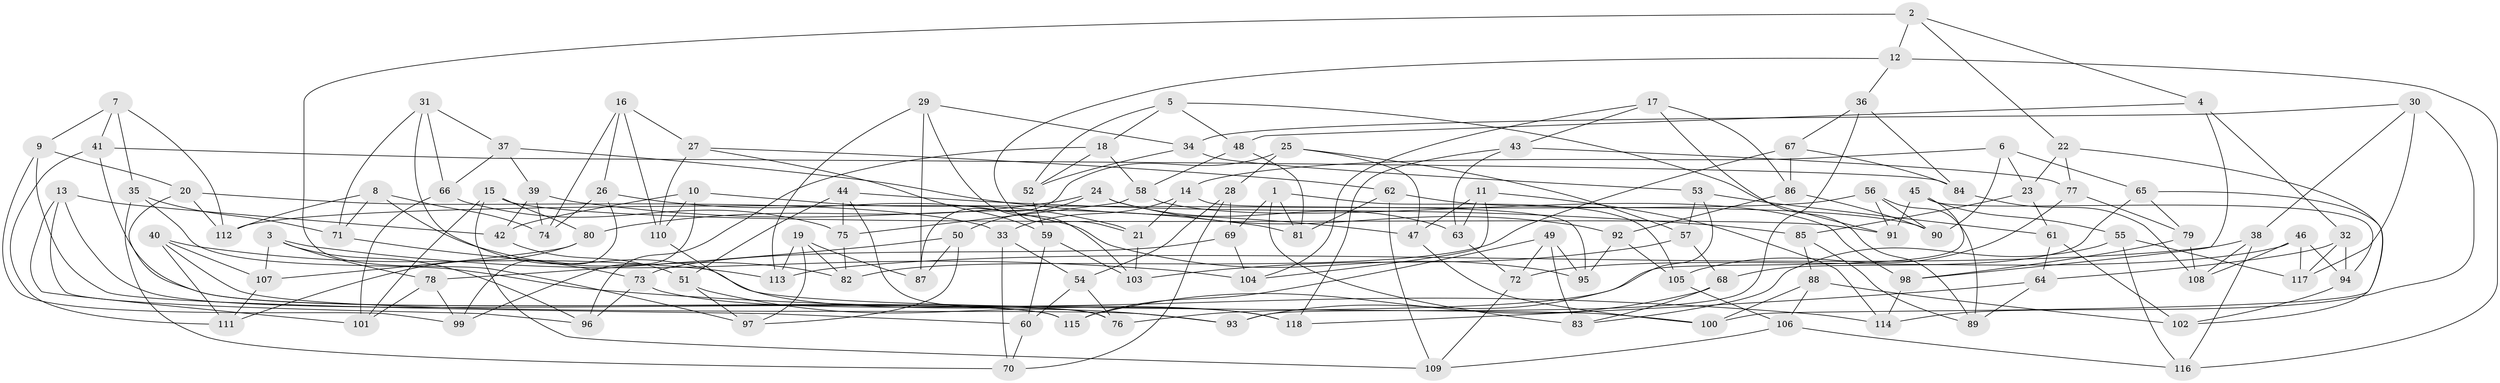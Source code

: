 // Generated by graph-tools (version 1.1) at 2025/50/03/09/25 03:50:47]
// undirected, 118 vertices, 236 edges
graph export_dot {
graph [start="1"]
  node [color=gray90,style=filled];
  1;
  2;
  3;
  4;
  5;
  6;
  7;
  8;
  9;
  10;
  11;
  12;
  13;
  14;
  15;
  16;
  17;
  18;
  19;
  20;
  21;
  22;
  23;
  24;
  25;
  26;
  27;
  28;
  29;
  30;
  31;
  32;
  33;
  34;
  35;
  36;
  37;
  38;
  39;
  40;
  41;
  42;
  43;
  44;
  45;
  46;
  47;
  48;
  49;
  50;
  51;
  52;
  53;
  54;
  55;
  56;
  57;
  58;
  59;
  60;
  61;
  62;
  63;
  64;
  65;
  66;
  67;
  68;
  69;
  70;
  71;
  72;
  73;
  74;
  75;
  76;
  77;
  78;
  79;
  80;
  81;
  82;
  83;
  84;
  85;
  86;
  87;
  88;
  89;
  90;
  91;
  92;
  93;
  94;
  95;
  96;
  97;
  98;
  99;
  100;
  101;
  102;
  103;
  104;
  105;
  106;
  107;
  108;
  109;
  110;
  111;
  112;
  113;
  114;
  115;
  116;
  117;
  118;
  1 -- 105;
  1 -- 69;
  1 -- 83;
  1 -- 81;
  2 -- 22;
  2 -- 97;
  2 -- 12;
  2 -- 4;
  3 -- 107;
  3 -- 104;
  3 -- 96;
  3 -- 78;
  4 -- 48;
  4 -- 32;
  4 -- 98;
  5 -- 91;
  5 -- 18;
  5 -- 52;
  5 -- 48;
  6 -- 14;
  6 -- 90;
  6 -- 23;
  6 -- 65;
  7 -- 35;
  7 -- 9;
  7 -- 41;
  7 -- 112;
  8 -- 71;
  8 -- 82;
  8 -- 74;
  8 -- 112;
  9 -- 99;
  9 -- 60;
  9 -- 20;
  10 -- 99;
  10 -- 110;
  10 -- 21;
  10 -- 42;
  11 -- 47;
  11 -- 104;
  11 -- 63;
  11 -- 114;
  12 -- 116;
  12 -- 21;
  12 -- 36;
  13 -- 96;
  13 -- 42;
  13 -- 101;
  13 -- 115;
  14 -- 95;
  14 -- 33;
  14 -- 21;
  15 -- 101;
  15 -- 91;
  15 -- 80;
  15 -- 109;
  16 -- 74;
  16 -- 110;
  16 -- 26;
  16 -- 27;
  17 -- 86;
  17 -- 104;
  17 -- 43;
  17 -- 89;
  18 -- 58;
  18 -- 52;
  18 -- 96;
  19 -- 82;
  19 -- 97;
  19 -- 113;
  19 -- 87;
  20 -- 112;
  20 -- 115;
  20 -- 33;
  21 -- 103;
  22 -- 100;
  22 -- 23;
  22 -- 77;
  23 -- 85;
  23 -- 61;
  24 -- 63;
  24 -- 50;
  24 -- 92;
  24 -- 80;
  25 -- 87;
  25 -- 47;
  25 -- 28;
  25 -- 57;
  26 -- 95;
  26 -- 74;
  26 -- 99;
  27 -- 62;
  27 -- 110;
  27 -- 59;
  28 -- 69;
  28 -- 70;
  28 -- 54;
  29 -- 34;
  29 -- 87;
  29 -- 103;
  29 -- 113;
  30 -- 117;
  30 -- 114;
  30 -- 38;
  30 -- 34;
  31 -- 71;
  31 -- 66;
  31 -- 100;
  31 -- 37;
  32 -- 94;
  32 -- 117;
  32 -- 64;
  33 -- 54;
  33 -- 70;
  34 -- 53;
  34 -- 52;
  35 -- 114;
  35 -- 71;
  35 -- 70;
  36 -- 84;
  36 -- 93;
  36 -- 67;
  37 -- 39;
  37 -- 66;
  37 -- 47;
  38 -- 108;
  38 -- 113;
  38 -- 116;
  39 -- 74;
  39 -- 42;
  39 -- 81;
  40 -- 93;
  40 -- 113;
  40 -- 111;
  40 -- 107;
  41 -- 84;
  41 -- 111;
  41 -- 76;
  42 -- 51;
  43 -- 63;
  43 -- 77;
  43 -- 118;
  44 -- 75;
  44 -- 51;
  44 -- 85;
  44 -- 76;
  45 -- 76;
  45 -- 55;
  45 -- 94;
  45 -- 91;
  46 -- 117;
  46 -- 108;
  46 -- 94;
  46 -- 72;
  47 -- 100;
  48 -- 81;
  48 -- 58;
  49 -- 83;
  49 -- 115;
  49 -- 72;
  49 -- 95;
  50 -- 97;
  50 -- 87;
  50 -- 78;
  51 -- 93;
  51 -- 97;
  52 -- 59;
  53 -- 57;
  53 -- 61;
  53 -- 93;
  54 -- 60;
  54 -- 76;
  55 -- 116;
  55 -- 117;
  55 -- 83;
  56 -- 89;
  56 -- 112;
  56 -- 91;
  56 -- 90;
  57 -- 68;
  57 -- 103;
  58 -- 98;
  58 -- 75;
  59 -- 60;
  59 -- 103;
  60 -- 70;
  61 -- 64;
  61 -- 102;
  62 -- 81;
  62 -- 109;
  62 -- 90;
  63 -- 72;
  64 -- 89;
  64 -- 118;
  65 -- 79;
  65 -- 68;
  65 -- 102;
  66 -- 75;
  66 -- 101;
  67 -- 82;
  67 -- 84;
  67 -- 86;
  68 -- 83;
  68 -- 115;
  69 -- 104;
  69 -- 73;
  71 -- 73;
  72 -- 109;
  73 -- 118;
  73 -- 96;
  75 -- 82;
  77 -- 105;
  77 -- 79;
  78 -- 99;
  78 -- 101;
  79 -- 98;
  79 -- 108;
  80 -- 107;
  80 -- 111;
  84 -- 108;
  85 -- 89;
  85 -- 88;
  86 -- 90;
  86 -- 92;
  88 -- 106;
  88 -- 102;
  88 -- 100;
  92 -- 105;
  92 -- 95;
  94 -- 102;
  98 -- 114;
  105 -- 106;
  106 -- 109;
  106 -- 116;
  107 -- 111;
  110 -- 118;
}
